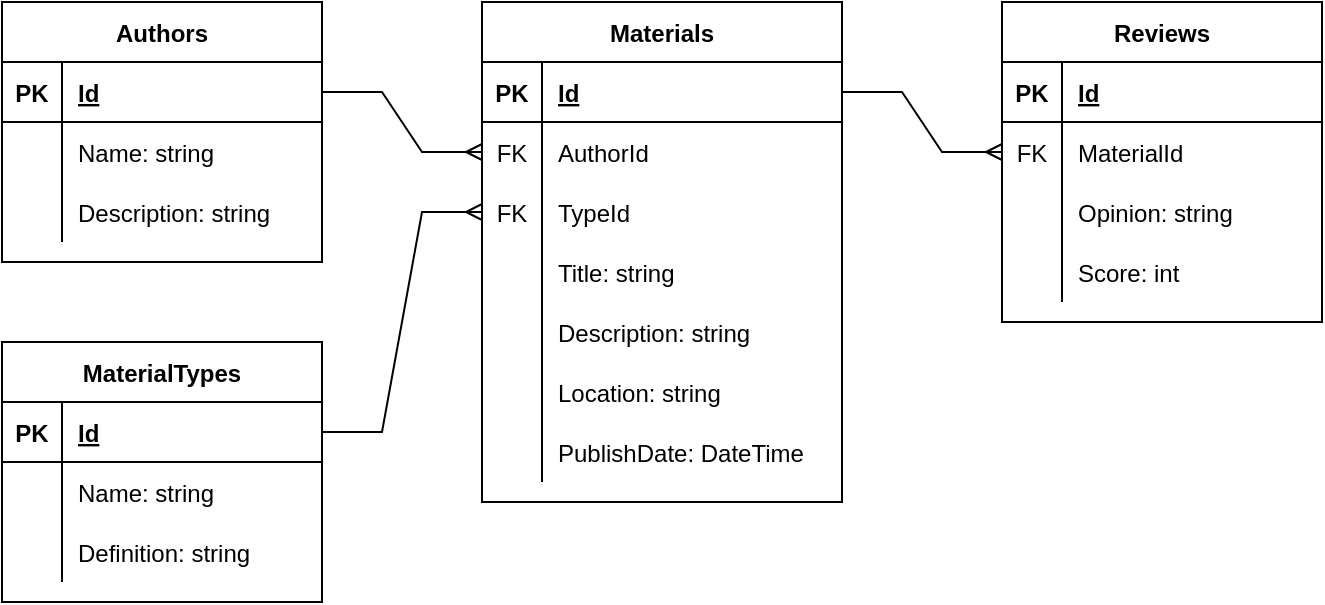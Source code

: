 <mxfile version="15.7.3" type="device"><diagram id="3jcNciEhMfqerZXozSid" name="Page-1"><mxGraphModel dx="1038" dy="547" grid="1" gridSize="10" guides="1" tooltips="1" connect="1" arrows="1" fold="1" page="1" pageScale="1" pageWidth="1169" pageHeight="827" math="0" shadow="0"><root><mxCell id="0"/><mxCell id="1" parent="0"/><mxCell id="W0IwNpcrifEgtfkUrvQ7-1" value="Reviews" style="shape=table;startSize=30;container=1;collapsible=1;childLayout=tableLayout;fixedRows=1;rowLines=0;fontStyle=1;align=center;resizeLast=1;" vertex="1" parent="1"><mxGeometry x="580" y="80" width="160" height="160" as="geometry"/></mxCell><mxCell id="W0IwNpcrifEgtfkUrvQ7-2" value="" style="shape=partialRectangle;collapsible=0;dropTarget=0;pointerEvents=0;fillColor=none;top=0;left=0;bottom=1;right=0;points=[[0,0.5],[1,0.5]];portConstraint=eastwest;" vertex="1" parent="W0IwNpcrifEgtfkUrvQ7-1"><mxGeometry y="30" width="160" height="30" as="geometry"/></mxCell><mxCell id="W0IwNpcrifEgtfkUrvQ7-3" value="PK" style="shape=partialRectangle;connectable=0;fillColor=none;top=0;left=0;bottom=0;right=0;fontStyle=1;overflow=hidden;" vertex="1" parent="W0IwNpcrifEgtfkUrvQ7-2"><mxGeometry width="30" height="30" as="geometry"><mxRectangle width="30" height="30" as="alternateBounds"/></mxGeometry></mxCell><mxCell id="W0IwNpcrifEgtfkUrvQ7-4" value="Id" style="shape=partialRectangle;connectable=0;fillColor=none;top=0;left=0;bottom=0;right=0;align=left;spacingLeft=6;fontStyle=5;overflow=hidden;" vertex="1" parent="W0IwNpcrifEgtfkUrvQ7-2"><mxGeometry x="30" width="130" height="30" as="geometry"><mxRectangle width="130" height="30" as="alternateBounds"/></mxGeometry></mxCell><mxCell id="W0IwNpcrifEgtfkUrvQ7-5" value="" style="shape=partialRectangle;collapsible=0;dropTarget=0;pointerEvents=0;fillColor=none;top=0;left=0;bottom=0;right=0;points=[[0,0.5],[1,0.5]];portConstraint=eastwest;" vertex="1" parent="W0IwNpcrifEgtfkUrvQ7-1"><mxGeometry y="60" width="160" height="30" as="geometry"/></mxCell><mxCell id="W0IwNpcrifEgtfkUrvQ7-6" value="FK" style="shape=partialRectangle;connectable=0;fillColor=none;top=0;left=0;bottom=0;right=0;editable=1;overflow=hidden;" vertex="1" parent="W0IwNpcrifEgtfkUrvQ7-5"><mxGeometry width="30" height="30" as="geometry"><mxRectangle width="30" height="30" as="alternateBounds"/></mxGeometry></mxCell><mxCell id="W0IwNpcrifEgtfkUrvQ7-7" value="MaterialId" style="shape=partialRectangle;connectable=0;fillColor=none;top=0;left=0;bottom=0;right=0;align=left;spacingLeft=6;overflow=hidden;" vertex="1" parent="W0IwNpcrifEgtfkUrvQ7-5"><mxGeometry x="30" width="130" height="30" as="geometry"><mxRectangle width="130" height="30" as="alternateBounds"/></mxGeometry></mxCell><mxCell id="W0IwNpcrifEgtfkUrvQ7-8" value="" style="shape=partialRectangle;collapsible=0;dropTarget=0;pointerEvents=0;fillColor=none;top=0;left=0;bottom=0;right=0;points=[[0,0.5],[1,0.5]];portConstraint=eastwest;" vertex="1" parent="W0IwNpcrifEgtfkUrvQ7-1"><mxGeometry y="90" width="160" height="30" as="geometry"/></mxCell><mxCell id="W0IwNpcrifEgtfkUrvQ7-9" value="" style="shape=partialRectangle;connectable=0;fillColor=none;top=0;left=0;bottom=0;right=0;editable=1;overflow=hidden;" vertex="1" parent="W0IwNpcrifEgtfkUrvQ7-8"><mxGeometry width="30" height="30" as="geometry"><mxRectangle width="30" height="30" as="alternateBounds"/></mxGeometry></mxCell><mxCell id="W0IwNpcrifEgtfkUrvQ7-10" value="Opinion: string" style="shape=partialRectangle;connectable=0;fillColor=none;top=0;left=0;bottom=0;right=0;align=left;spacingLeft=6;overflow=hidden;" vertex="1" parent="W0IwNpcrifEgtfkUrvQ7-8"><mxGeometry x="30" width="130" height="30" as="geometry"><mxRectangle width="130" height="30" as="alternateBounds"/></mxGeometry></mxCell><mxCell id="W0IwNpcrifEgtfkUrvQ7-11" value="" style="shape=partialRectangle;collapsible=0;dropTarget=0;pointerEvents=0;fillColor=none;top=0;left=0;bottom=0;right=0;points=[[0,0.5],[1,0.5]];portConstraint=eastwest;" vertex="1" parent="W0IwNpcrifEgtfkUrvQ7-1"><mxGeometry y="120" width="160" height="30" as="geometry"/></mxCell><mxCell id="W0IwNpcrifEgtfkUrvQ7-12" value="" style="shape=partialRectangle;connectable=0;fillColor=none;top=0;left=0;bottom=0;right=0;editable=1;overflow=hidden;" vertex="1" parent="W0IwNpcrifEgtfkUrvQ7-11"><mxGeometry width="30" height="30" as="geometry"><mxRectangle width="30" height="30" as="alternateBounds"/></mxGeometry></mxCell><mxCell id="W0IwNpcrifEgtfkUrvQ7-13" value="Score: int" style="shape=partialRectangle;connectable=0;fillColor=none;top=0;left=0;bottom=0;right=0;align=left;spacingLeft=6;overflow=hidden;" vertex="1" parent="W0IwNpcrifEgtfkUrvQ7-11"><mxGeometry x="30" width="130" height="30" as="geometry"><mxRectangle width="130" height="30" as="alternateBounds"/></mxGeometry></mxCell><mxCell id="W0IwNpcrifEgtfkUrvQ7-14" value="Materials" style="shape=table;startSize=30;container=1;collapsible=1;childLayout=tableLayout;fixedRows=1;rowLines=0;fontStyle=1;align=center;resizeLast=1;" vertex="1" parent="1"><mxGeometry x="320" y="80" width="180" height="250" as="geometry"/></mxCell><mxCell id="W0IwNpcrifEgtfkUrvQ7-15" value="" style="shape=partialRectangle;collapsible=0;dropTarget=0;pointerEvents=0;fillColor=none;top=0;left=0;bottom=1;right=0;points=[[0,0.5],[1,0.5]];portConstraint=eastwest;" vertex="1" parent="W0IwNpcrifEgtfkUrvQ7-14"><mxGeometry y="30" width="180" height="30" as="geometry"/></mxCell><mxCell id="W0IwNpcrifEgtfkUrvQ7-16" value="PK" style="shape=partialRectangle;connectable=0;fillColor=none;top=0;left=0;bottom=0;right=0;fontStyle=1;overflow=hidden;" vertex="1" parent="W0IwNpcrifEgtfkUrvQ7-15"><mxGeometry width="30" height="30" as="geometry"><mxRectangle width="30" height="30" as="alternateBounds"/></mxGeometry></mxCell><mxCell id="W0IwNpcrifEgtfkUrvQ7-17" value="Id" style="shape=partialRectangle;connectable=0;fillColor=none;top=0;left=0;bottom=0;right=0;align=left;spacingLeft=6;fontStyle=5;overflow=hidden;" vertex="1" parent="W0IwNpcrifEgtfkUrvQ7-15"><mxGeometry x="30" width="150" height="30" as="geometry"><mxRectangle width="150" height="30" as="alternateBounds"/></mxGeometry></mxCell><mxCell id="W0IwNpcrifEgtfkUrvQ7-18" value="" style="shape=partialRectangle;collapsible=0;dropTarget=0;pointerEvents=0;fillColor=none;top=0;left=0;bottom=0;right=0;points=[[0,0.5],[1,0.5]];portConstraint=eastwest;" vertex="1" parent="W0IwNpcrifEgtfkUrvQ7-14"><mxGeometry y="60" width="180" height="30" as="geometry"/></mxCell><mxCell id="W0IwNpcrifEgtfkUrvQ7-19" value="FK" style="shape=partialRectangle;connectable=0;fillColor=none;top=0;left=0;bottom=0;right=0;editable=1;overflow=hidden;" vertex="1" parent="W0IwNpcrifEgtfkUrvQ7-18"><mxGeometry width="30" height="30" as="geometry"><mxRectangle width="30" height="30" as="alternateBounds"/></mxGeometry></mxCell><mxCell id="W0IwNpcrifEgtfkUrvQ7-20" value="AuthorId" style="shape=partialRectangle;connectable=0;fillColor=none;top=0;left=0;bottom=0;right=0;align=left;spacingLeft=6;overflow=hidden;" vertex="1" parent="W0IwNpcrifEgtfkUrvQ7-18"><mxGeometry x="30" width="150" height="30" as="geometry"><mxRectangle width="150" height="30" as="alternateBounds"/></mxGeometry></mxCell><mxCell id="W0IwNpcrifEgtfkUrvQ7-49" style="shape=partialRectangle;collapsible=0;dropTarget=0;pointerEvents=0;fillColor=none;top=0;left=0;bottom=0;right=0;points=[[0,0.5],[1,0.5]];portConstraint=eastwest;" vertex="1" parent="W0IwNpcrifEgtfkUrvQ7-14"><mxGeometry y="90" width="180" height="30" as="geometry"/></mxCell><mxCell id="W0IwNpcrifEgtfkUrvQ7-50" value="FK" style="shape=partialRectangle;connectable=0;fillColor=none;top=0;left=0;bottom=0;right=0;editable=1;overflow=hidden;" vertex="1" parent="W0IwNpcrifEgtfkUrvQ7-49"><mxGeometry width="30" height="30" as="geometry"><mxRectangle width="30" height="30" as="alternateBounds"/></mxGeometry></mxCell><mxCell id="W0IwNpcrifEgtfkUrvQ7-51" value="TypeId" style="shape=partialRectangle;connectable=0;fillColor=none;top=0;left=0;bottom=0;right=0;align=left;spacingLeft=6;overflow=hidden;" vertex="1" parent="W0IwNpcrifEgtfkUrvQ7-49"><mxGeometry x="30" width="150" height="30" as="geometry"><mxRectangle width="150" height="30" as="alternateBounds"/></mxGeometry></mxCell><mxCell id="W0IwNpcrifEgtfkUrvQ7-21" value="" style="shape=partialRectangle;collapsible=0;dropTarget=0;pointerEvents=0;fillColor=none;top=0;left=0;bottom=0;right=0;points=[[0,0.5],[1,0.5]];portConstraint=eastwest;" vertex="1" parent="W0IwNpcrifEgtfkUrvQ7-14"><mxGeometry y="120" width="180" height="30" as="geometry"/></mxCell><mxCell id="W0IwNpcrifEgtfkUrvQ7-22" value="" style="shape=partialRectangle;connectable=0;fillColor=none;top=0;left=0;bottom=0;right=0;editable=1;overflow=hidden;" vertex="1" parent="W0IwNpcrifEgtfkUrvQ7-21"><mxGeometry width="30" height="30" as="geometry"><mxRectangle width="30" height="30" as="alternateBounds"/></mxGeometry></mxCell><mxCell id="W0IwNpcrifEgtfkUrvQ7-23" value="Title: string" style="shape=partialRectangle;connectable=0;fillColor=none;top=0;left=0;bottom=0;right=0;align=left;spacingLeft=6;overflow=hidden;" vertex="1" parent="W0IwNpcrifEgtfkUrvQ7-21"><mxGeometry x="30" width="150" height="30" as="geometry"><mxRectangle width="150" height="30" as="alternateBounds"/></mxGeometry></mxCell><mxCell id="W0IwNpcrifEgtfkUrvQ7-24" value="" style="shape=partialRectangle;collapsible=0;dropTarget=0;pointerEvents=0;fillColor=none;top=0;left=0;bottom=0;right=0;points=[[0,0.5],[1,0.5]];portConstraint=eastwest;" vertex="1" parent="W0IwNpcrifEgtfkUrvQ7-14"><mxGeometry y="150" width="180" height="30" as="geometry"/></mxCell><mxCell id="W0IwNpcrifEgtfkUrvQ7-25" value="" style="shape=partialRectangle;connectable=0;fillColor=none;top=0;left=0;bottom=0;right=0;editable=1;overflow=hidden;" vertex="1" parent="W0IwNpcrifEgtfkUrvQ7-24"><mxGeometry width="30" height="30" as="geometry"><mxRectangle width="30" height="30" as="alternateBounds"/></mxGeometry></mxCell><mxCell id="W0IwNpcrifEgtfkUrvQ7-26" value="Description: string" style="shape=partialRectangle;connectable=0;fillColor=none;top=0;left=0;bottom=0;right=0;align=left;spacingLeft=6;overflow=hidden;" vertex="1" parent="W0IwNpcrifEgtfkUrvQ7-24"><mxGeometry x="30" width="150" height="30" as="geometry"><mxRectangle width="150" height="30" as="alternateBounds"/></mxGeometry></mxCell><mxCell id="W0IwNpcrifEgtfkUrvQ7-46" style="shape=partialRectangle;collapsible=0;dropTarget=0;pointerEvents=0;fillColor=none;top=0;left=0;bottom=0;right=0;points=[[0,0.5],[1,0.5]];portConstraint=eastwest;" vertex="1" parent="W0IwNpcrifEgtfkUrvQ7-14"><mxGeometry y="180" width="180" height="30" as="geometry"/></mxCell><mxCell id="W0IwNpcrifEgtfkUrvQ7-47" style="shape=partialRectangle;connectable=0;fillColor=none;top=0;left=0;bottom=0;right=0;editable=1;overflow=hidden;" vertex="1" parent="W0IwNpcrifEgtfkUrvQ7-46"><mxGeometry width="30" height="30" as="geometry"><mxRectangle width="30" height="30" as="alternateBounds"/></mxGeometry></mxCell><mxCell id="W0IwNpcrifEgtfkUrvQ7-48" value="Location: string" style="shape=partialRectangle;connectable=0;fillColor=none;top=0;left=0;bottom=0;right=0;align=left;spacingLeft=6;overflow=hidden;" vertex="1" parent="W0IwNpcrifEgtfkUrvQ7-46"><mxGeometry x="30" width="150" height="30" as="geometry"><mxRectangle width="150" height="30" as="alternateBounds"/></mxGeometry></mxCell><mxCell id="W0IwNpcrifEgtfkUrvQ7-43" style="shape=partialRectangle;collapsible=0;dropTarget=0;pointerEvents=0;fillColor=none;top=0;left=0;bottom=0;right=0;points=[[0,0.5],[1,0.5]];portConstraint=eastwest;" vertex="1" parent="W0IwNpcrifEgtfkUrvQ7-14"><mxGeometry y="210" width="180" height="30" as="geometry"/></mxCell><mxCell id="W0IwNpcrifEgtfkUrvQ7-44" style="shape=partialRectangle;connectable=0;fillColor=none;top=0;left=0;bottom=0;right=0;editable=1;overflow=hidden;" vertex="1" parent="W0IwNpcrifEgtfkUrvQ7-43"><mxGeometry width="30" height="30" as="geometry"><mxRectangle width="30" height="30" as="alternateBounds"/></mxGeometry></mxCell><mxCell id="W0IwNpcrifEgtfkUrvQ7-45" value="PublishDate: DateTime" style="shape=partialRectangle;connectable=0;fillColor=none;top=0;left=0;bottom=0;right=0;align=left;spacingLeft=6;overflow=hidden;" vertex="1" parent="W0IwNpcrifEgtfkUrvQ7-43"><mxGeometry x="30" width="150" height="30" as="geometry"><mxRectangle width="150" height="30" as="alternateBounds"/></mxGeometry></mxCell><mxCell id="W0IwNpcrifEgtfkUrvQ7-27" value="Authors" style="shape=table;startSize=30;container=1;collapsible=1;childLayout=tableLayout;fixedRows=1;rowLines=0;fontStyle=1;align=center;resizeLast=1;" vertex="1" parent="1"><mxGeometry x="80" y="80" width="160" height="130" as="geometry"/></mxCell><mxCell id="W0IwNpcrifEgtfkUrvQ7-28" value="" style="shape=partialRectangle;collapsible=0;dropTarget=0;pointerEvents=0;fillColor=none;top=0;left=0;bottom=1;right=0;points=[[0,0.5],[1,0.5]];portConstraint=eastwest;" vertex="1" parent="W0IwNpcrifEgtfkUrvQ7-27"><mxGeometry y="30" width="160" height="30" as="geometry"/></mxCell><mxCell id="W0IwNpcrifEgtfkUrvQ7-29" value="PK" style="shape=partialRectangle;connectable=0;fillColor=none;top=0;left=0;bottom=0;right=0;fontStyle=1;overflow=hidden;" vertex="1" parent="W0IwNpcrifEgtfkUrvQ7-28"><mxGeometry width="30" height="30" as="geometry"><mxRectangle width="30" height="30" as="alternateBounds"/></mxGeometry></mxCell><mxCell id="W0IwNpcrifEgtfkUrvQ7-30" value="Id" style="shape=partialRectangle;connectable=0;fillColor=none;top=0;left=0;bottom=0;right=0;align=left;spacingLeft=6;fontStyle=5;overflow=hidden;" vertex="1" parent="W0IwNpcrifEgtfkUrvQ7-28"><mxGeometry x="30" width="130" height="30" as="geometry"><mxRectangle width="130" height="30" as="alternateBounds"/></mxGeometry></mxCell><mxCell id="W0IwNpcrifEgtfkUrvQ7-31" value="" style="shape=partialRectangle;collapsible=0;dropTarget=0;pointerEvents=0;fillColor=none;top=0;left=0;bottom=0;right=0;points=[[0,0.5],[1,0.5]];portConstraint=eastwest;" vertex="1" parent="W0IwNpcrifEgtfkUrvQ7-27"><mxGeometry y="60" width="160" height="30" as="geometry"/></mxCell><mxCell id="W0IwNpcrifEgtfkUrvQ7-32" value="" style="shape=partialRectangle;connectable=0;fillColor=none;top=0;left=0;bottom=0;right=0;editable=1;overflow=hidden;" vertex="1" parent="W0IwNpcrifEgtfkUrvQ7-31"><mxGeometry width="30" height="30" as="geometry"><mxRectangle width="30" height="30" as="alternateBounds"/></mxGeometry></mxCell><mxCell id="W0IwNpcrifEgtfkUrvQ7-33" value="Name: string" style="shape=partialRectangle;connectable=0;fillColor=none;top=0;left=0;bottom=0;right=0;align=left;spacingLeft=6;overflow=hidden;" vertex="1" parent="W0IwNpcrifEgtfkUrvQ7-31"><mxGeometry x="30" width="130" height="30" as="geometry"><mxRectangle width="130" height="30" as="alternateBounds"/></mxGeometry></mxCell><mxCell id="W0IwNpcrifEgtfkUrvQ7-34" value="" style="shape=partialRectangle;collapsible=0;dropTarget=0;pointerEvents=0;fillColor=none;top=0;left=0;bottom=0;right=0;points=[[0,0.5],[1,0.5]];portConstraint=eastwest;" vertex="1" parent="W0IwNpcrifEgtfkUrvQ7-27"><mxGeometry y="90" width="160" height="30" as="geometry"/></mxCell><mxCell id="W0IwNpcrifEgtfkUrvQ7-35" value="" style="shape=partialRectangle;connectable=0;fillColor=none;top=0;left=0;bottom=0;right=0;editable=1;overflow=hidden;" vertex="1" parent="W0IwNpcrifEgtfkUrvQ7-34"><mxGeometry width="30" height="30" as="geometry"><mxRectangle width="30" height="30" as="alternateBounds"/></mxGeometry></mxCell><mxCell id="W0IwNpcrifEgtfkUrvQ7-36" value="Description: string" style="shape=partialRectangle;connectable=0;fillColor=none;top=0;left=0;bottom=0;right=0;align=left;spacingLeft=6;overflow=hidden;" vertex="1" parent="W0IwNpcrifEgtfkUrvQ7-34"><mxGeometry x="30" width="130" height="30" as="geometry"><mxRectangle width="130" height="30" as="alternateBounds"/></mxGeometry></mxCell><mxCell id="W0IwNpcrifEgtfkUrvQ7-52" value="MaterialTypes" style="shape=table;startSize=30;container=1;collapsible=1;childLayout=tableLayout;fixedRows=1;rowLines=0;fontStyle=1;align=center;resizeLast=1;" vertex="1" parent="1"><mxGeometry x="80" y="250" width="160" height="130" as="geometry"/></mxCell><mxCell id="W0IwNpcrifEgtfkUrvQ7-53" value="" style="shape=partialRectangle;collapsible=0;dropTarget=0;pointerEvents=0;fillColor=none;top=0;left=0;bottom=1;right=0;points=[[0,0.5],[1,0.5]];portConstraint=eastwest;" vertex="1" parent="W0IwNpcrifEgtfkUrvQ7-52"><mxGeometry y="30" width="160" height="30" as="geometry"/></mxCell><mxCell id="W0IwNpcrifEgtfkUrvQ7-54" value="PK" style="shape=partialRectangle;connectable=0;fillColor=none;top=0;left=0;bottom=0;right=0;fontStyle=1;overflow=hidden;" vertex="1" parent="W0IwNpcrifEgtfkUrvQ7-53"><mxGeometry width="30" height="30" as="geometry"><mxRectangle width="30" height="30" as="alternateBounds"/></mxGeometry></mxCell><mxCell id="W0IwNpcrifEgtfkUrvQ7-55" value="Id" style="shape=partialRectangle;connectable=0;fillColor=none;top=0;left=0;bottom=0;right=0;align=left;spacingLeft=6;fontStyle=5;overflow=hidden;" vertex="1" parent="W0IwNpcrifEgtfkUrvQ7-53"><mxGeometry x="30" width="130" height="30" as="geometry"><mxRectangle width="130" height="30" as="alternateBounds"/></mxGeometry></mxCell><mxCell id="W0IwNpcrifEgtfkUrvQ7-56" value="" style="shape=partialRectangle;collapsible=0;dropTarget=0;pointerEvents=0;fillColor=none;top=0;left=0;bottom=0;right=0;points=[[0,0.5],[1,0.5]];portConstraint=eastwest;" vertex="1" parent="W0IwNpcrifEgtfkUrvQ7-52"><mxGeometry y="60" width="160" height="30" as="geometry"/></mxCell><mxCell id="W0IwNpcrifEgtfkUrvQ7-57" value="" style="shape=partialRectangle;connectable=0;fillColor=none;top=0;left=0;bottom=0;right=0;editable=1;overflow=hidden;" vertex="1" parent="W0IwNpcrifEgtfkUrvQ7-56"><mxGeometry width="30" height="30" as="geometry"><mxRectangle width="30" height="30" as="alternateBounds"/></mxGeometry></mxCell><mxCell id="W0IwNpcrifEgtfkUrvQ7-58" value="Name: string" style="shape=partialRectangle;connectable=0;fillColor=none;top=0;left=0;bottom=0;right=0;align=left;spacingLeft=6;overflow=hidden;" vertex="1" parent="W0IwNpcrifEgtfkUrvQ7-56"><mxGeometry x="30" width="130" height="30" as="geometry"><mxRectangle width="130" height="30" as="alternateBounds"/></mxGeometry></mxCell><mxCell id="W0IwNpcrifEgtfkUrvQ7-59" value="" style="shape=partialRectangle;collapsible=0;dropTarget=0;pointerEvents=0;fillColor=none;top=0;left=0;bottom=0;right=0;points=[[0,0.5],[1,0.5]];portConstraint=eastwest;" vertex="1" parent="W0IwNpcrifEgtfkUrvQ7-52"><mxGeometry y="90" width="160" height="30" as="geometry"/></mxCell><mxCell id="W0IwNpcrifEgtfkUrvQ7-60" value="" style="shape=partialRectangle;connectable=0;fillColor=none;top=0;left=0;bottom=0;right=0;editable=1;overflow=hidden;" vertex="1" parent="W0IwNpcrifEgtfkUrvQ7-59"><mxGeometry width="30" height="30" as="geometry"><mxRectangle width="30" height="30" as="alternateBounds"/></mxGeometry></mxCell><mxCell id="W0IwNpcrifEgtfkUrvQ7-61" value="Definition: string" style="shape=partialRectangle;connectable=0;fillColor=none;top=0;left=0;bottom=0;right=0;align=left;spacingLeft=6;overflow=hidden;" vertex="1" parent="W0IwNpcrifEgtfkUrvQ7-59"><mxGeometry x="30" width="130" height="30" as="geometry"><mxRectangle width="130" height="30" as="alternateBounds"/></mxGeometry></mxCell><mxCell id="W0IwNpcrifEgtfkUrvQ7-65" value="" style="edgeStyle=entityRelationEdgeStyle;fontSize=12;html=1;endArrow=ERmany;rounded=0;exitX=1;exitY=0.5;exitDx=0;exitDy=0;entryX=0;entryY=0.5;entryDx=0;entryDy=0;" edge="1" parent="1" source="W0IwNpcrifEgtfkUrvQ7-28" target="W0IwNpcrifEgtfkUrvQ7-18"><mxGeometry width="100" height="100" relative="1" as="geometry"><mxPoint x="520" y="290" as="sourcePoint"/><mxPoint x="300" y="210" as="targetPoint"/></mxGeometry></mxCell><mxCell id="W0IwNpcrifEgtfkUrvQ7-66" value="" style="edgeStyle=entityRelationEdgeStyle;fontSize=12;html=1;endArrow=ERmany;rounded=0;exitX=1;exitY=0.5;exitDx=0;exitDy=0;entryX=0;entryY=0.5;entryDx=0;entryDy=0;" edge="1" parent="1" source="W0IwNpcrifEgtfkUrvQ7-53" target="W0IwNpcrifEgtfkUrvQ7-49"><mxGeometry width="100" height="100" relative="1" as="geometry"><mxPoint x="250" y="135" as="sourcePoint"/><mxPoint x="350" y="165" as="targetPoint"/></mxGeometry></mxCell><mxCell id="W0IwNpcrifEgtfkUrvQ7-67" value="" style="edgeStyle=entityRelationEdgeStyle;fontSize=12;html=1;endArrow=ERmany;rounded=0;exitX=1;exitY=0.5;exitDx=0;exitDy=0;entryX=0;entryY=0.5;entryDx=0;entryDy=0;" edge="1" parent="1" source="W0IwNpcrifEgtfkUrvQ7-15" target="W0IwNpcrifEgtfkUrvQ7-5"><mxGeometry width="100" height="100" relative="1" as="geometry"><mxPoint x="540" y="440" as="sourcePoint"/><mxPoint x="640" y="300" as="targetPoint"/></mxGeometry></mxCell></root></mxGraphModel></diagram></mxfile>